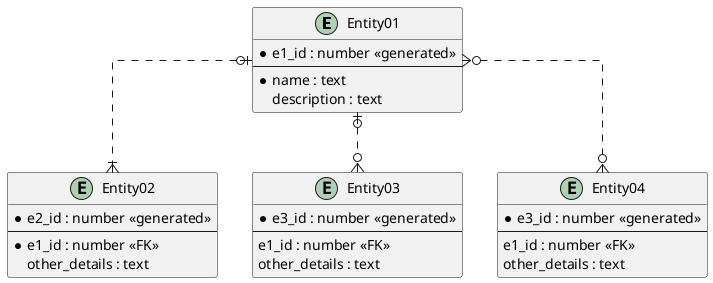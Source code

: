 @startuml
'set orthorize line
skinparam linetype ortho 

entity "Entity01" as e01 {
    ' * is cant be null 
    ' <<___>> is auto generate
    *e1_id : number <<generated>> 
    --
    *name : text
    description : text
}

entity "Entity02" as e02 {
    *e2_id : number <<generated>> 
    --
    *e1_id : number <<FK>>
    other_details : text
}

entity "Entity03" as e03 {
    *e3_id : number <<generated>>
    --
    e1_id : number <<FK>>
    other_details : text
}

entity "Entity04" as e04 {
    *e3_id : number <<generated>>
    --
    e1_id : number <<FK>>
    other_details : text
}

e01 |o..|{ e02
e01 |o..o{ e03
e01 }o..o{ e04

@enduml